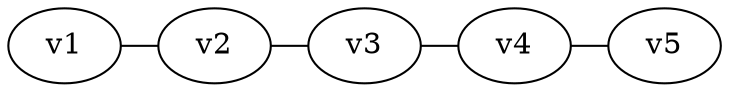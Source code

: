 graph path{
    subgraph {
        rank=same;
        v1
        v2
        v3
        v4
        v5
    }
    v1 -- v2;
    v2 -- v3;
    v3 -- v4;
    v4 -- v5;
}